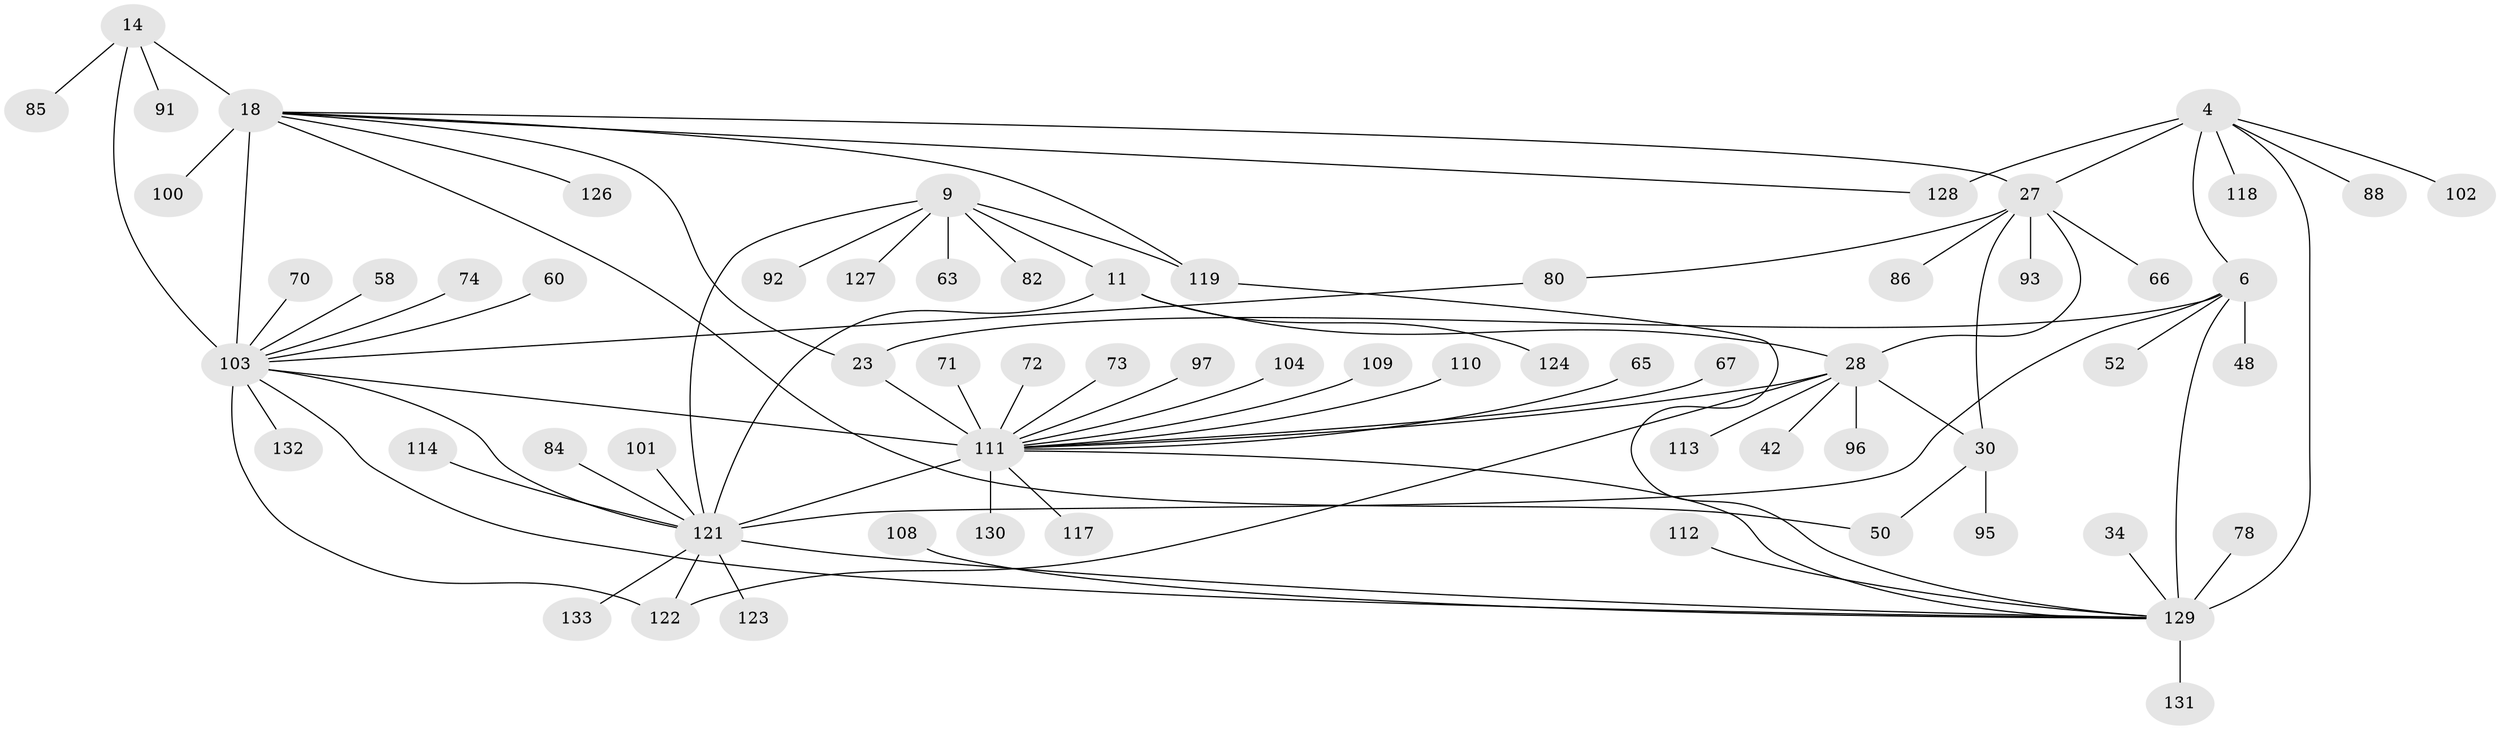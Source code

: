 // original degree distribution, {12: 0.015037593984962405, 7: 0.03759398496240601, 8: 0.05263157894736842, 9: 0.03007518796992481, 10: 0.015037593984962405, 6: 0.03007518796992481, 13: 0.007518796992481203, 11: 0.022556390977443608, 5: 0.022556390977443608, 1: 0.49624060150375937, 2: 0.21052631578947367, 3: 0.045112781954887216, 4: 0.015037593984962405}
// Generated by graph-tools (version 1.1) at 2025/55/03/09/25 04:55:59]
// undirected, 66 vertices, 85 edges
graph export_dot {
graph [start="1"]
  node [color=gray90,style=filled];
  4 [super="+3"];
  6 [super="+2"];
  9 [super="+8"];
  11 [super="+10"];
  14 [super="+13"];
  18 [super="+16"];
  23 [super="+19"];
  27 [super="+26"];
  28 [super="+25"];
  30 [super="+29"];
  34;
  42;
  48;
  50 [super="+43"];
  52;
  58;
  60;
  63;
  65;
  66;
  67;
  70;
  71 [super="+49"];
  72;
  73;
  74;
  78;
  80;
  82;
  84;
  85 [super="+77"];
  86;
  88;
  91 [super="+53"];
  92 [super="+76"];
  93;
  95;
  96 [super="+35"];
  97;
  100;
  101;
  102 [super="+75"];
  103 [super="+17+39+40"];
  104;
  108;
  109;
  110;
  111 [super="+81+89+36+51+56+62"];
  112;
  113 [super="+105"];
  114 [super="+37"];
  117;
  118;
  119 [super="+115"];
  121 [super="+64+98+107+12+57+61+83"];
  122 [super="+68+69"];
  123;
  124;
  126 [super="+41"];
  127;
  128 [super="+87+90+99"];
  129 [super="+55+125+5+31"];
  130 [super="+106"];
  131;
  132 [super="+59"];
  133 [super="+120"];
  4 -- 6 [weight=4];
  4 -- 27;
  4 -- 88;
  4 -- 118;
  4 -- 128 [weight=2];
  4 -- 102;
  4 -- 129 [weight=4];
  6 -- 52;
  6 -- 48;
  6 -- 23;
  6 -- 121;
  6 -- 129 [weight=4];
  9 -- 11 [weight=4];
  9 -- 82;
  9 -- 63;
  9 -- 127;
  9 -- 92;
  9 -- 119;
  9 -- 121 [weight=4];
  11 -- 124;
  11 -- 28;
  11 -- 121 [weight=4];
  14 -- 18 [weight=4];
  14 -- 91;
  14 -- 85;
  14 -- 103 [weight=4];
  18 -- 27;
  18 -- 100;
  18 -- 23;
  18 -- 50;
  18 -- 128;
  18 -- 126;
  18 -- 119;
  18 -- 103 [weight=4];
  23 -- 111 [weight=8];
  27 -- 28 [weight=4];
  27 -- 30 [weight=4];
  27 -- 80;
  27 -- 93;
  27 -- 66;
  27 -- 86;
  28 -- 30 [weight=4];
  28 -- 42;
  28 -- 96;
  28 -- 122;
  28 -- 113;
  28 -- 111 [weight=2];
  30 -- 95;
  30 -- 50;
  34 -- 129;
  58 -- 103;
  60 -- 103;
  65 -- 111;
  67 -- 111;
  70 -- 103;
  71 -- 111;
  72 -- 111;
  73 -- 111;
  74 -- 103;
  78 -- 129;
  80 -- 103;
  84 -- 121;
  97 -- 111;
  101 -- 121;
  103 -- 111;
  103 -- 129;
  103 -- 132;
  103 -- 121;
  103 -- 122 [weight=2];
  104 -- 111;
  108 -- 129;
  109 -- 111;
  110 -- 111;
  111 -- 129;
  111 -- 130;
  111 -- 117;
  111 -- 121 [weight=2];
  112 -- 129;
  114 -- 121;
  119 -- 129;
  121 -- 133;
  121 -- 122;
  121 -- 123;
  121 -- 129;
  129 -- 131;
}
